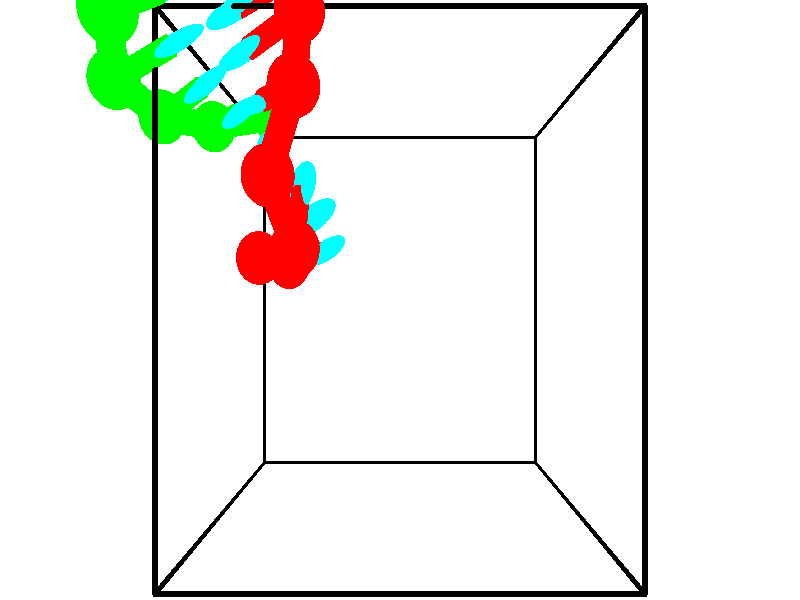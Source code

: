 // switches for output
#declare DRAW_BASES = 1; // possible values are 0, 1; only relevant for DNA ribbons
#declare DRAW_BASES_TYPE = 3; // possible values are 1, 2, 3; only relevant for DNA ribbons
#declare DRAW_FOG = 0; // set to 1 to enable fog

#include "colors.inc"

#include "transforms.inc"
background { rgb <1, 1, 1>}

#default {
   normal{
       ripples 0.25
       frequency 0.20
       turbulence 0.2
       lambda 5
   }
	finish {
		phong 0.1
		phong_size 40.
	}
}

// original window dimensions: 1024x640


// camera settings

camera {
	sky <-0, 1, 0>
	up <-0, 1, 0>
	right 1.6 * <1, 0, 0>
	location <2.5, 2.5, 11.1562>
	look_at <2.5, 2.5, 2.5>
	direction <0, 0, -8.6562>
	angle 67.0682
}


# declare cpy_camera_pos = <2.5, 2.5, 11.1562>;
# if (DRAW_FOG = 1)
fog {
	fog_type 2
	up vnormalize(cpy_camera_pos)
	color rgbt<1,1,1,0.3>
	distance 1e-5
	fog_alt 3e-3
	fog_offset 4
}
# end


// LIGHTS

# declare lum = 6;
global_settings {
	ambient_light rgb lum * <0.05, 0.05, 0.05>
	max_trace_level 15
}# declare cpy_direct_light_amount = 0.25;
light_source
{	1000 * <-1, -1, 1>,
	rgb lum * cpy_direct_light_amount
	parallel
}

light_source
{	1000 * <1, 1, -1>,
	rgb lum * cpy_direct_light_amount
	parallel
}

// strand 0

// nucleotide -1

// particle -1
sphere {
	<1.118005, 2.863940, 3.627015> 0.250000
	pigment { color rgbt <1,0,0,0> }
	no_shadow
}
cylinder {
	<1.411144, 2.932045, 3.890512>,  <1.587028, 2.972908, 4.048611>, 0.100000
	pigment { color rgbt <1,0,0,0> }
	no_shadow
}
cylinder {
	<1.411144, 2.932045, 3.890512>,  <1.118005, 2.863940, 3.627015>, 0.100000
	pigment { color rgbt <1,0,0,0> }
	no_shadow
}

// particle -1
sphere {
	<1.411144, 2.932045, 3.890512> 0.100000
	pigment { color rgbt <1,0,0,0> }
	no_shadow
}
sphere {
	0, 1
	scale<0.080000,0.200000,0.300000>
	matrix <-0.526294, 0.755465, 0.390239,
		-0.431216, -0.632679, 0.643249,
		0.732849, 0.170261, 0.658744,
		1.630999, 2.983123, 4.088136>
	pigment { color rgbt <0,1,1,0> }
	no_shadow
}
cylinder {
	<0.921366, 2.891798, 4.392380>,  <1.118005, 2.863940, 3.627015>, 0.130000
	pigment { color rgbt <1,0,0,0> }
	no_shadow
}

// nucleotide -1

// particle -1
sphere {
	<0.921366, 2.891798, 4.392380> 0.250000
	pigment { color rgbt <1,0,0,0> }
	no_shadow
}
cylinder {
	<1.256836, 3.107437, 4.361399>,  <1.458118, 3.236821, 4.342810>, 0.100000
	pigment { color rgbt <1,0,0,0> }
	no_shadow
}
cylinder {
	<1.256836, 3.107437, 4.361399>,  <0.921366, 2.891798, 4.392380>, 0.100000
	pigment { color rgbt <1,0,0,0> }
	no_shadow
}

// particle -1
sphere {
	<1.256836, 3.107437, 4.361399> 0.100000
	pigment { color rgbt <1,0,0,0> }
	no_shadow
}
sphere {
	0, 1
	scale<0.080000,0.200000,0.300000>
	matrix <-0.364404, 0.661127, 0.655835,
		0.404767, -0.521807, 0.750920,
		0.838674, 0.539099, -0.077453,
		1.508438, 3.269167, 4.338163>
	pigment { color rgbt <0,1,1,0> }
	no_shadow
}
cylinder {
	<1.430947, 2.933436, 5.013235>,  <0.921366, 2.891798, 4.392380>, 0.130000
	pigment { color rgbt <1,0,0,0> }
	no_shadow
}

// nucleotide -1

// particle -1
sphere {
	<1.430947, 2.933436, 5.013235> 0.250000
	pigment { color rgbt <1,0,0,0> }
	no_shadow
}
cylinder {
	<1.430538, 3.265984, 4.790947>,  <1.430293, 3.465512, 4.657574>, 0.100000
	pigment { color rgbt <1,0,0,0> }
	no_shadow
}
cylinder {
	<1.430538, 3.265984, 4.790947>,  <1.430947, 2.933436, 5.013235>, 0.100000
	pigment { color rgbt <1,0,0,0> }
	no_shadow
}

// particle -1
sphere {
	<1.430538, 3.265984, 4.790947> 0.100000
	pigment { color rgbt <1,0,0,0> }
	no_shadow
}
sphere {
	0, 1
	scale<0.080000,0.200000,0.300000>
	matrix <-0.572800, 0.455033, 0.681795,
		0.819694, 0.319013, 0.475744,
		-0.001022, 0.831369, -0.555719,
		1.430231, 3.515394, 4.624231>
	pigment { color rgbt <0,1,1,0> }
	no_shadow
}
cylinder {
	<1.249102, 3.482443, 5.443132>,  <1.430947, 2.933436, 5.013235>, 0.130000
	pigment { color rgbt <1,0,0,0> }
	no_shadow
}

// nucleotide -1

// particle -1
sphere {
	<1.249102, 3.482443, 5.443132> 0.250000
	pigment { color rgbt <1,0,0,0> }
	no_shadow
}
cylinder {
	<1.216175, 3.667427, 5.090008>,  <1.196419, 3.778418, 4.878133>, 0.100000
	pigment { color rgbt <1,0,0,0> }
	no_shadow
}
cylinder {
	<1.216175, 3.667427, 5.090008>,  <1.249102, 3.482443, 5.443132>, 0.100000
	pigment { color rgbt <1,0,0,0> }
	no_shadow
}

// particle -1
sphere {
	<1.216175, 3.667427, 5.090008> 0.100000
	pigment { color rgbt <1,0,0,0> }
	no_shadow
}
sphere {
	0, 1
	scale<0.080000,0.200000,0.300000>
	matrix <-0.474137, 0.760974, 0.442847,
		0.876595, 0.455027, 0.156628,
		-0.082318, 0.462460, -0.882810,
		1.191480, 3.806165, 4.825165>
	pigment { color rgbt <0,1,1,0> }
	no_shadow
}
cylinder {
	<1.494549, 4.187732, 5.454634>,  <1.249102, 3.482443, 5.443132>, 0.130000
	pigment { color rgbt <1,0,0,0> }
	no_shadow
}

// nucleotide -1

// particle -1
sphere {
	<1.494549, 4.187732, 5.454634> 0.250000
	pigment { color rgbt <1,0,0,0> }
	no_shadow
}
cylinder {
	<1.248497, 4.205681, 5.139774>,  <1.100866, 4.216450, 4.950859>, 0.100000
	pigment { color rgbt <1,0,0,0> }
	no_shadow
}
cylinder {
	<1.248497, 4.205681, 5.139774>,  <1.494549, 4.187732, 5.454634>, 0.100000
	pigment { color rgbt <1,0,0,0> }
	no_shadow
}

// particle -1
sphere {
	<1.248497, 4.205681, 5.139774> 0.100000
	pigment { color rgbt <1,0,0,0> }
	no_shadow
}
sphere {
	0, 1
	scale<0.080000,0.200000,0.300000>
	matrix <-0.430653, 0.817162, 0.383124,
		0.660419, 0.574658, -0.483336,
		-0.615129, 0.044872, -0.787148,
		1.063958, 4.219142, 4.903630>
	pigment { color rgbt <0,1,1,0> }
	no_shadow
}
cylinder {
	<1.508269, 4.875834, 5.203609>,  <1.494549, 4.187732, 5.454634>, 0.130000
	pigment { color rgbt <1,0,0,0> }
	no_shadow
}

// nucleotide -1

// particle -1
sphere {
	<1.508269, 4.875834, 5.203609> 0.250000
	pigment { color rgbt <1,0,0,0> }
	no_shadow
}
cylinder {
	<1.159924, 4.722527, 5.080515>,  <0.950916, 4.630542, 5.006659>, 0.100000
	pigment { color rgbt <1,0,0,0> }
	no_shadow
}
cylinder {
	<1.159924, 4.722527, 5.080515>,  <1.508269, 4.875834, 5.203609>, 0.100000
	pigment { color rgbt <1,0,0,0> }
	no_shadow
}

// particle -1
sphere {
	<1.159924, 4.722527, 5.080515> 0.100000
	pigment { color rgbt <1,0,0,0> }
	no_shadow
}
sphere {
	0, 1
	scale<0.080000,0.200000,0.300000>
	matrix <-0.453297, 0.868325, 0.201331,
		0.190049, 0.314827, -0.929928,
		-0.870864, -0.383270, -0.307734,
		0.898664, 4.607545, 4.988194>
	pigment { color rgbt <0,1,1,0> }
	no_shadow
}
cylinder {
	<1.334479, 5.378819, 4.715474>,  <1.508269, 4.875834, 5.203609>, 0.130000
	pigment { color rgbt <1,0,0,0> }
	no_shadow
}

// nucleotide -1

// particle -1
sphere {
	<1.334479, 5.378819, 4.715474> 0.250000
	pigment { color rgbt <1,0,0,0> }
	no_shadow
}
cylinder {
	<0.996967, 5.175316, 4.783829>,  <0.794461, 5.053214, 4.824841>, 0.100000
	pigment { color rgbt <1,0,0,0> }
	no_shadow
}
cylinder {
	<0.996967, 5.175316, 4.783829>,  <1.334479, 5.378819, 4.715474>, 0.100000
	pigment { color rgbt <1,0,0,0> }
	no_shadow
}

// particle -1
sphere {
	<0.996967, 5.175316, 4.783829> 0.100000
	pigment { color rgbt <1,0,0,0> }
	no_shadow
}
sphere {
	0, 1
	scale<0.080000,0.200000,0.300000>
	matrix <-0.490901, 0.860312, 0.137404,
		-0.216921, 0.032050, -0.975663,
		-0.843778, -0.508759, 0.170887,
		0.743834, 5.022688, 4.835094>
	pigment { color rgbt <0,1,1,0> }
	no_shadow
}
cylinder {
	<0.820955, 5.823292, 4.441245>,  <1.334479, 5.378819, 4.715474>, 0.130000
	pigment { color rgbt <1,0,0,0> }
	no_shadow
}

// nucleotide -1

// particle -1
sphere {
	<0.820955, 5.823292, 4.441245> 0.250000
	pigment { color rgbt <1,0,0,0> }
	no_shadow
}
cylinder {
	<0.637115, 5.563568, 4.683622>,  <0.526812, 5.407734, 4.829049>, 0.100000
	pigment { color rgbt <1,0,0,0> }
	no_shadow
}
cylinder {
	<0.637115, 5.563568, 4.683622>,  <0.820955, 5.823292, 4.441245>, 0.100000
	pigment { color rgbt <1,0,0,0> }
	no_shadow
}

// particle -1
sphere {
	<0.637115, 5.563568, 4.683622> 0.100000
	pigment { color rgbt <1,0,0,0> }
	no_shadow
}
sphere {
	0, 1
	scale<0.080000,0.200000,0.300000>
	matrix <-0.677630, 0.697402, 0.233341,
		-0.574097, -0.303363, -0.760516,
		-0.459598, -0.649309, 0.605944,
		0.499236, 5.368775, 4.865406>
	pigment { color rgbt <0,1,1,0> }
	no_shadow
}
// strand 1

// nucleotide -1

// particle -1
sphere {
	<0.196119, 6.537754, 5.200650> 0.250000
	pigment { color rgbt <0,1,0,0> }
	no_shadow
}
cylinder {
	<-0.153313, 6.344116, 5.180603>,  <-0.362972, 6.227933, 5.168575>, 0.100000
	pigment { color rgbt <0,1,0,0> }
	no_shadow
}
cylinder {
	<-0.153313, 6.344116, 5.180603>,  <0.196119, 6.537754, 5.200650>, 0.100000
	pigment { color rgbt <0,1,0,0> }
	no_shadow
}

// particle -1
sphere {
	<-0.153313, 6.344116, 5.180603> 0.100000
	pigment { color rgbt <0,1,0,0> }
	no_shadow
}
sphere {
	0, 1
	scale<0.080000,0.200000,0.300000>
	matrix <0.485456, -0.859440, -0.160300,
		0.034527, -0.164365, 0.985795,
		-0.873579, -0.484095, -0.050118,
		-0.415386, 6.198888, 5.165567>
	pigment { color rgbt <0,1,1,0> }
	no_shadow
}
cylinder {
	<0.262531, 5.962078, 5.577242>,  <0.196119, 6.537754, 5.200650>, 0.130000
	pigment { color rgbt <0,1,0,0> }
	no_shadow
}

// nucleotide -1

// particle -1
sphere {
	<0.262531, 5.962078, 5.577242> 0.250000
	pigment { color rgbt <0,1,0,0> }
	no_shadow
}
cylinder {
	<-0.043053, 5.836044, 5.351999>,  <-0.226403, 5.760424, 5.216854>, 0.100000
	pigment { color rgbt <0,1,0,0> }
	no_shadow
}
cylinder {
	<-0.043053, 5.836044, 5.351999>,  <0.262531, 5.962078, 5.577242>, 0.100000
	pigment { color rgbt <0,1,0,0> }
	no_shadow
}

// particle -1
sphere {
	<-0.043053, 5.836044, 5.351999> 0.100000
	pigment { color rgbt <0,1,0,0> }
	no_shadow
}
sphere {
	0, 1
	scale<0.080000,0.200000,0.300000>
	matrix <0.328161, -0.941110, 0.081381,
		-0.555587, -0.122618, 0.822368,
		-0.763959, -0.315083, -0.563106,
		-0.272240, 5.741519, 5.183067>
	pigment { color rgbt <0,1,1,0> }
	no_shadow
}
cylinder {
	<-0.052744, 5.377566, 5.925204>,  <0.262531, 5.962078, 5.577242>, 0.130000
	pigment { color rgbt <0,1,0,0> }
	no_shadow
}

// nucleotide -1

// particle -1
sphere {
	<-0.052744, 5.377566, 5.925204> 0.250000
	pigment { color rgbt <0,1,0,0> }
	no_shadow
}
cylinder {
	<-0.063835, 5.360001, 5.525743>,  <-0.070490, 5.349462, 5.286067>, 0.100000
	pigment { color rgbt <0,1,0,0> }
	no_shadow
}
cylinder {
	<-0.063835, 5.360001, 5.525743>,  <-0.052744, 5.377566, 5.925204>, 0.100000
	pigment { color rgbt <0,1,0,0> }
	no_shadow
}

// particle -1
sphere {
	<-0.063835, 5.360001, 5.525743> 0.100000
	pigment { color rgbt <0,1,0,0> }
	no_shadow
}
sphere {
	0, 1
	scale<0.080000,0.200000,0.300000>
	matrix <0.430251, -0.902284, 0.027729,
		-0.902284, -0.428901, 0.043913,
		-0.027729, -0.043913, -0.998650,
		-0.072154, 5.346827, 5.226148>
	pigment { color rgbt <0,1,1,0> }
	no_shadow
}
cylinder {
	<-0.097091, 4.649911, 5.787846>,  <-0.052744, 5.377566, 5.925204>, 0.130000
	pigment { color rgbt <0,1,0,0> }
	no_shadow
}

// nucleotide -1

// particle -1
sphere {
	<-0.097091, 4.649911, 5.787846> 0.250000
	pigment { color rgbt <0,1,0,0> }
	no_shadow
}
cylinder {
	<0.063148, 4.862846, 5.489548>,  <0.159292, 4.990607, 5.310569>, 0.100000
	pigment { color rgbt <0,1,0,0> }
	no_shadow
}
cylinder {
	<0.063148, 4.862846, 5.489548>,  <-0.097091, 4.649911, 5.787846>, 0.100000
	pigment { color rgbt <0,1,0,0> }
	no_shadow
}

// particle -1
sphere {
	<0.063148, 4.862846, 5.489548> 0.100000
	pigment { color rgbt <0,1,0,0> }
	no_shadow
}
sphere {
	0, 1
	scale<0.080000,0.200000,0.300000>
	matrix <0.465785, -0.819212, -0.334570,
		-0.789028, -0.213329, -0.576130,
		0.400599, 0.532337, -0.745746,
		0.183328, 5.022548, 5.265824>
	pigment { color rgbt <0,1,1,0> }
	no_shadow
}
cylinder {
	<-0.373685, 4.350047, 5.082971>,  <-0.097091, 4.649911, 5.787846>, 0.130000
	pigment { color rgbt <0,1,0,0> }
	no_shadow
}

// nucleotide -1

// particle -1
sphere {
	<-0.373685, 4.350047, 5.082971> 0.250000
	pigment { color rgbt <0,1,0,0> }
	no_shadow
}
cylinder {
	<-0.039764, 4.557213, 5.008278>,  <0.160588, 4.681513, 4.963462>, 0.100000
	pigment { color rgbt <0,1,0,0> }
	no_shadow
}
cylinder {
	<-0.039764, 4.557213, 5.008278>,  <-0.373685, 4.350047, 5.082971>, 0.100000
	pigment { color rgbt <0,1,0,0> }
	no_shadow
}

// particle -1
sphere {
	<-0.039764, 4.557213, 5.008278> 0.100000
	pigment { color rgbt <0,1,0,0> }
	no_shadow
}
sphere {
	0, 1
	scale<0.080000,0.200000,0.300000>
	matrix <0.384217, -0.790978, -0.476162,
		-0.394313, 0.325755, -0.859303,
		0.834802, 0.517916, -0.186732,
		0.210676, 4.712587, 4.952258>
	pigment { color rgbt <0,1,1,0> }
	no_shadow
}
cylinder {
	<-0.168926, 4.212151, 4.373372>,  <-0.373685, 4.350047, 5.082971>, 0.130000
	pigment { color rgbt <0,1,0,0> }
	no_shadow
}

// nucleotide -1

// particle -1
sphere {
	<-0.168926, 4.212151, 4.373372> 0.250000
	pigment { color rgbt <0,1,0,0> }
	no_shadow
}
cylinder {
	<0.164581, 4.331055, 4.559477>,  <0.364685, 4.402397, 4.671140>, 0.100000
	pigment { color rgbt <0,1,0,0> }
	no_shadow
}
cylinder {
	<0.164581, 4.331055, 4.559477>,  <-0.168926, 4.212151, 4.373372>, 0.100000
	pigment { color rgbt <0,1,0,0> }
	no_shadow
}

// particle -1
sphere {
	<0.164581, 4.331055, 4.559477> 0.100000
	pigment { color rgbt <0,1,0,0> }
	no_shadow
}
sphere {
	0, 1
	scale<0.080000,0.200000,0.300000>
	matrix <0.524108, -0.691117, -0.497663,
		0.173616, 0.658783, -0.732026,
		0.833767, 0.297259, 0.465263,
		0.414711, 4.420232, 4.699056>
	pigment { color rgbt <0,1,1,0> }
	no_shadow
}
cylinder {
	<0.261271, 4.234407, 3.900095>,  <-0.168926, 4.212151, 4.373372>, 0.130000
	pigment { color rgbt <0,1,0,0> }
	no_shadow
}

// nucleotide -1

// particle -1
sphere {
	<0.261271, 4.234407, 3.900095> 0.250000
	pigment { color rgbt <0,1,0,0> }
	no_shadow
}
cylinder {
	<0.517990, 4.234474, 4.206844>,  <0.672022, 4.234515, 4.390894>, 0.100000
	pigment { color rgbt <0,1,0,0> }
	no_shadow
}
cylinder {
	<0.517990, 4.234474, 4.206844>,  <0.261271, 4.234407, 3.900095>, 0.100000
	pigment { color rgbt <0,1,0,0> }
	no_shadow
}

// particle -1
sphere {
	<0.517990, 4.234474, 4.206844> 0.100000
	pigment { color rgbt <0,1,0,0> }
	no_shadow
}
sphere {
	0, 1
	scale<0.080000,0.200000,0.300000>
	matrix <0.549098, -0.698179, -0.459388,
		0.535338, 0.715923, -0.448182,
		0.641798, 0.000168, 0.766874,
		0.710529, 4.234525, 4.436906>
	pigment { color rgbt <0,1,1,0> }
	no_shadow
}
cylinder {
	<0.925972, 4.392169, 3.648856>,  <0.261271, 4.234407, 3.900095>, 0.130000
	pigment { color rgbt <0,1,0,0> }
	no_shadow
}

// nucleotide -1

// particle -1
sphere {
	<0.925972, 4.392169, 3.648856> 0.250000
	pigment { color rgbt <0,1,0,0> }
	no_shadow
}
cylinder {
	<0.976028, 4.186829, 3.988459>,  <1.006062, 4.063624, 4.192220>, 0.100000
	pigment { color rgbt <0,1,0,0> }
	no_shadow
}
cylinder {
	<0.976028, 4.186829, 3.988459>,  <0.925972, 4.392169, 3.648856>, 0.100000
	pigment { color rgbt <0,1,0,0> }
	no_shadow
}

// particle -1
sphere {
	<0.976028, 4.186829, 3.988459> 0.100000
	pigment { color rgbt <0,1,0,0> }
	no_shadow
}
sphere {
	0, 1
	scale<0.080000,0.200000,0.300000>
	matrix <0.546043, -0.678833, -0.490941,
		0.828358, 0.525031, 0.195362,
		0.125141, -0.513351, 0.849006,
		1.013571, 4.032824, 4.243160>
	pigment { color rgbt <0,1,1,0> }
	no_shadow
}
// box output
cylinder {
	<0.000000, 0.000000, 0.000000>,  <5.000000, 0.000000, 0.000000>, 0.025000
	pigment { color rgbt <0,0,0,0> }
	no_shadow
}
cylinder {
	<0.000000, 0.000000, 0.000000>,  <0.000000, 5.000000, 0.000000>, 0.025000
	pigment { color rgbt <0,0,0,0> }
	no_shadow
}
cylinder {
	<0.000000, 0.000000, 0.000000>,  <0.000000, 0.000000, 5.000000>, 0.025000
	pigment { color rgbt <0,0,0,0> }
	no_shadow
}
cylinder {
	<5.000000, 5.000000, 5.000000>,  <0.000000, 5.000000, 5.000000>, 0.025000
	pigment { color rgbt <0,0,0,0> }
	no_shadow
}
cylinder {
	<5.000000, 5.000000, 5.000000>,  <5.000000, 0.000000, 5.000000>, 0.025000
	pigment { color rgbt <0,0,0,0> }
	no_shadow
}
cylinder {
	<5.000000, 5.000000, 5.000000>,  <5.000000, 5.000000, 0.000000>, 0.025000
	pigment { color rgbt <0,0,0,0> }
	no_shadow
}
cylinder {
	<0.000000, 0.000000, 5.000000>,  <0.000000, 5.000000, 5.000000>, 0.025000
	pigment { color rgbt <0,0,0,0> }
	no_shadow
}
cylinder {
	<0.000000, 0.000000, 5.000000>,  <5.000000, 0.000000, 5.000000>, 0.025000
	pigment { color rgbt <0,0,0,0> }
	no_shadow
}
cylinder {
	<5.000000, 5.000000, 0.000000>,  <0.000000, 5.000000, 0.000000>, 0.025000
	pigment { color rgbt <0,0,0,0> }
	no_shadow
}
cylinder {
	<5.000000, 5.000000, 0.000000>,  <5.000000, 0.000000, 0.000000>, 0.025000
	pigment { color rgbt <0,0,0,0> }
	no_shadow
}
cylinder {
	<5.000000, 0.000000, 5.000000>,  <5.000000, 0.000000, 0.000000>, 0.025000
	pigment { color rgbt <0,0,0,0> }
	no_shadow
}
cylinder {
	<0.000000, 5.000000, 0.000000>,  <0.000000, 5.000000, 5.000000>, 0.025000
	pigment { color rgbt <0,0,0,0> }
	no_shadow
}
// end of box output
